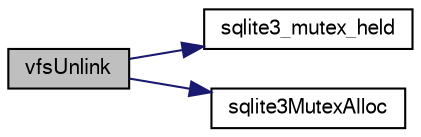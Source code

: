 digraph "vfsUnlink"
{
  edge [fontname="FreeSans",fontsize="10",labelfontname="FreeSans",labelfontsize="10"];
  node [fontname="FreeSans",fontsize="10",shape=record];
  rankdir="LR";
  Node889189 [label="vfsUnlink",height=0.2,width=0.4,color="black", fillcolor="grey75", style="filled", fontcolor="black"];
  Node889189 -> Node889190 [color="midnightblue",fontsize="10",style="solid",fontname="FreeSans"];
  Node889190 [label="sqlite3_mutex_held",height=0.2,width=0.4,color="black", fillcolor="white", style="filled",URL="$sqlite3_8c.html#acf77da68932b6bc163c5e68547ecc3e7"];
  Node889189 -> Node889191 [color="midnightblue",fontsize="10",style="solid",fontname="FreeSans"];
  Node889191 [label="sqlite3MutexAlloc",height=0.2,width=0.4,color="black", fillcolor="white", style="filled",URL="$sqlite3_8c.html#a0e3f432ee581f6876b590e7ad7e84e19"];
}
